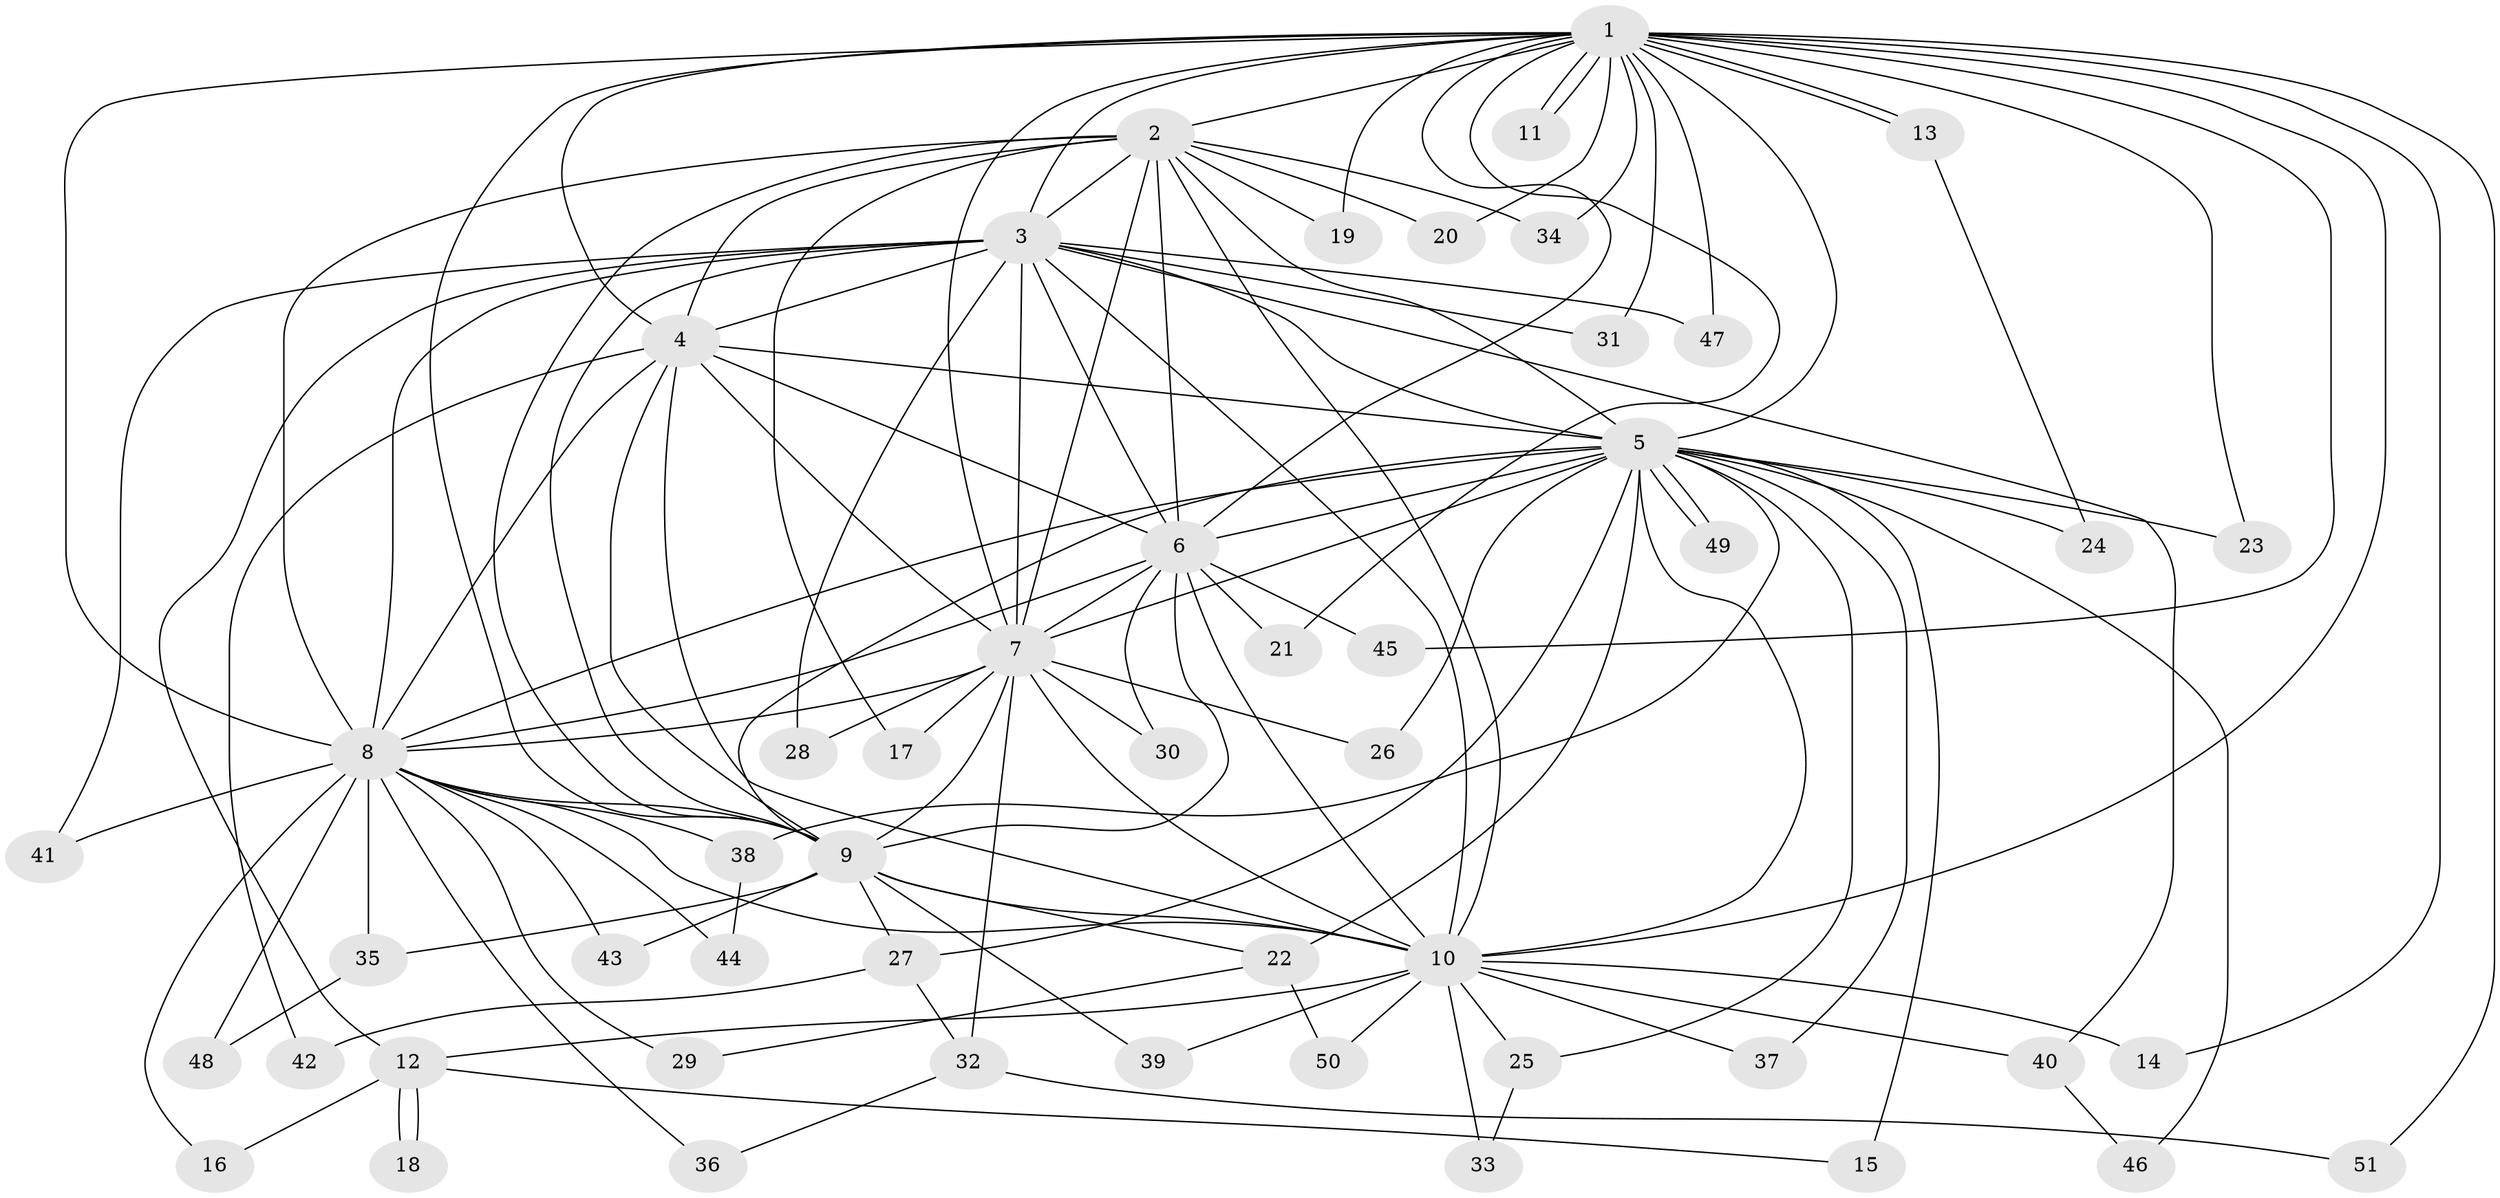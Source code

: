 // Generated by graph-tools (version 1.1) at 2025/44/03/09/25 04:44:38]
// undirected, 51 vertices, 127 edges
graph export_dot {
graph [start="1"]
  node [color=gray90,style=filled];
  1;
  2;
  3;
  4;
  5;
  6;
  7;
  8;
  9;
  10;
  11;
  12;
  13;
  14;
  15;
  16;
  17;
  18;
  19;
  20;
  21;
  22;
  23;
  24;
  25;
  26;
  27;
  28;
  29;
  30;
  31;
  32;
  33;
  34;
  35;
  36;
  37;
  38;
  39;
  40;
  41;
  42;
  43;
  44;
  45;
  46;
  47;
  48;
  49;
  50;
  51;
  1 -- 2;
  1 -- 3;
  1 -- 4;
  1 -- 5;
  1 -- 6;
  1 -- 7;
  1 -- 8;
  1 -- 9;
  1 -- 10;
  1 -- 11;
  1 -- 11;
  1 -- 13;
  1 -- 13;
  1 -- 14;
  1 -- 19;
  1 -- 20;
  1 -- 21;
  1 -- 23;
  1 -- 31;
  1 -- 34;
  1 -- 45;
  1 -- 47;
  1 -- 51;
  2 -- 3;
  2 -- 4;
  2 -- 5;
  2 -- 6;
  2 -- 7;
  2 -- 8;
  2 -- 9;
  2 -- 10;
  2 -- 17;
  2 -- 19;
  2 -- 20;
  2 -- 34;
  3 -- 4;
  3 -- 5;
  3 -- 6;
  3 -- 7;
  3 -- 8;
  3 -- 9;
  3 -- 10;
  3 -- 12;
  3 -- 28;
  3 -- 31;
  3 -- 40;
  3 -- 41;
  3 -- 47;
  4 -- 5;
  4 -- 6;
  4 -- 7;
  4 -- 8;
  4 -- 9;
  4 -- 10;
  4 -- 42;
  5 -- 6;
  5 -- 7;
  5 -- 8;
  5 -- 9;
  5 -- 10;
  5 -- 15;
  5 -- 22;
  5 -- 23;
  5 -- 24;
  5 -- 25;
  5 -- 26;
  5 -- 27;
  5 -- 37;
  5 -- 38;
  5 -- 46;
  5 -- 49;
  5 -- 49;
  6 -- 7;
  6 -- 8;
  6 -- 9;
  6 -- 10;
  6 -- 21;
  6 -- 30;
  6 -- 45;
  7 -- 8;
  7 -- 9;
  7 -- 10;
  7 -- 17;
  7 -- 26;
  7 -- 28;
  7 -- 30;
  7 -- 32;
  8 -- 9;
  8 -- 10;
  8 -- 16;
  8 -- 29;
  8 -- 35;
  8 -- 36;
  8 -- 38;
  8 -- 41;
  8 -- 43;
  8 -- 44;
  8 -- 48;
  9 -- 10;
  9 -- 22;
  9 -- 27;
  9 -- 35;
  9 -- 39;
  9 -- 43;
  10 -- 12;
  10 -- 14;
  10 -- 25;
  10 -- 33;
  10 -- 37;
  10 -- 39;
  10 -- 40;
  10 -- 50;
  12 -- 15;
  12 -- 16;
  12 -- 18;
  12 -- 18;
  13 -- 24;
  22 -- 29;
  22 -- 50;
  25 -- 33;
  27 -- 32;
  27 -- 42;
  32 -- 36;
  32 -- 51;
  35 -- 48;
  38 -- 44;
  40 -- 46;
}
